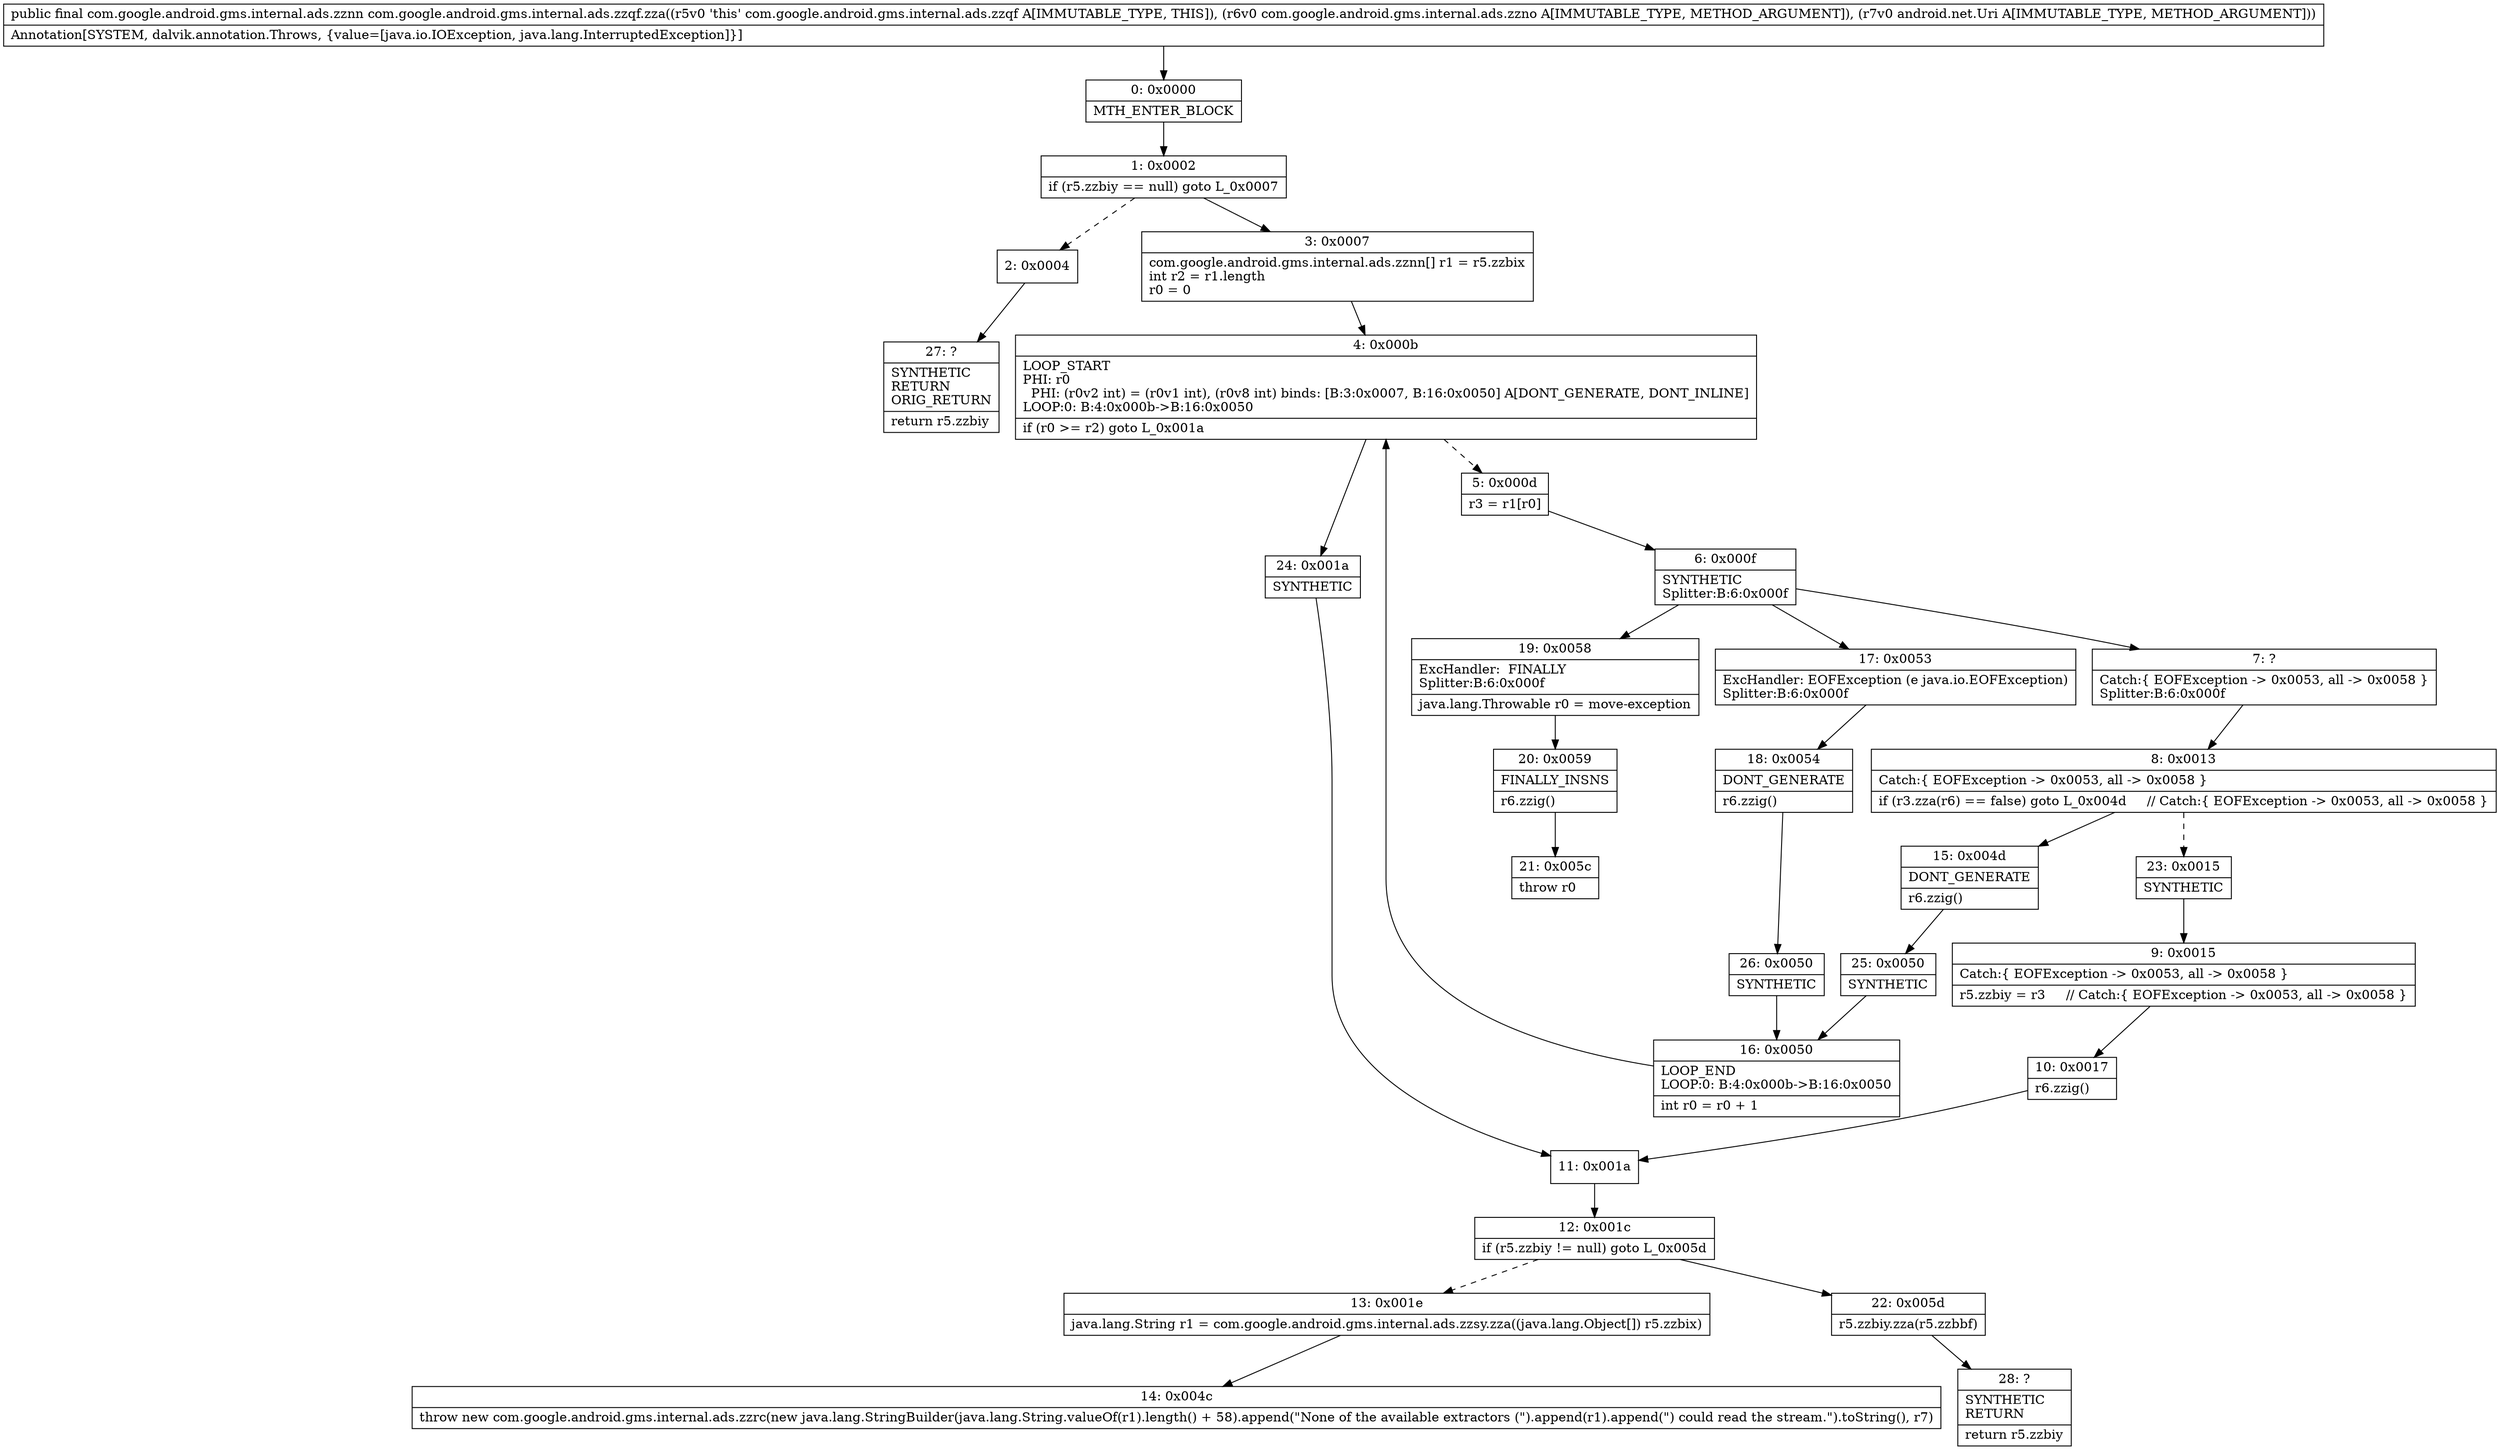 digraph "CFG forcom.google.android.gms.internal.ads.zzqf.zza(Lcom\/google\/android\/gms\/internal\/ads\/zzno;Landroid\/net\/Uri;)Lcom\/google\/android\/gms\/internal\/ads\/zznn;" {
Node_0 [shape=record,label="{0\:\ 0x0000|MTH_ENTER_BLOCK\l}"];
Node_1 [shape=record,label="{1\:\ 0x0002|if (r5.zzbiy == null) goto L_0x0007\l}"];
Node_2 [shape=record,label="{2\:\ 0x0004}"];
Node_3 [shape=record,label="{3\:\ 0x0007|com.google.android.gms.internal.ads.zznn[] r1 = r5.zzbix\lint r2 = r1.length\lr0 = 0\l}"];
Node_4 [shape=record,label="{4\:\ 0x000b|LOOP_START\lPHI: r0 \l  PHI: (r0v2 int) = (r0v1 int), (r0v8 int) binds: [B:3:0x0007, B:16:0x0050] A[DONT_GENERATE, DONT_INLINE]\lLOOP:0: B:4:0x000b\-\>B:16:0x0050\l|if (r0 \>= r2) goto L_0x001a\l}"];
Node_5 [shape=record,label="{5\:\ 0x000d|r3 = r1[r0]\l}"];
Node_6 [shape=record,label="{6\:\ 0x000f|SYNTHETIC\lSplitter:B:6:0x000f\l}"];
Node_7 [shape=record,label="{7\:\ ?|Catch:\{ EOFException \-\> 0x0053, all \-\> 0x0058 \}\lSplitter:B:6:0x000f\l}"];
Node_8 [shape=record,label="{8\:\ 0x0013|Catch:\{ EOFException \-\> 0x0053, all \-\> 0x0058 \}\l|if (r3.zza(r6) == false) goto L_0x004d     \/\/ Catch:\{ EOFException \-\> 0x0053, all \-\> 0x0058 \}\l}"];
Node_9 [shape=record,label="{9\:\ 0x0015|Catch:\{ EOFException \-\> 0x0053, all \-\> 0x0058 \}\l|r5.zzbiy = r3     \/\/ Catch:\{ EOFException \-\> 0x0053, all \-\> 0x0058 \}\l}"];
Node_10 [shape=record,label="{10\:\ 0x0017|r6.zzig()\l}"];
Node_11 [shape=record,label="{11\:\ 0x001a}"];
Node_12 [shape=record,label="{12\:\ 0x001c|if (r5.zzbiy != null) goto L_0x005d\l}"];
Node_13 [shape=record,label="{13\:\ 0x001e|java.lang.String r1 = com.google.android.gms.internal.ads.zzsy.zza((java.lang.Object[]) r5.zzbix)\l}"];
Node_14 [shape=record,label="{14\:\ 0x004c|throw new com.google.android.gms.internal.ads.zzrc(new java.lang.StringBuilder(java.lang.String.valueOf(r1).length() + 58).append(\"None of the available extractors (\").append(r1).append(\") could read the stream.\").toString(), r7)\l}"];
Node_15 [shape=record,label="{15\:\ 0x004d|DONT_GENERATE\l|r6.zzig()\l}"];
Node_16 [shape=record,label="{16\:\ 0x0050|LOOP_END\lLOOP:0: B:4:0x000b\-\>B:16:0x0050\l|int r0 = r0 + 1\l}"];
Node_17 [shape=record,label="{17\:\ 0x0053|ExcHandler: EOFException (e java.io.EOFException)\lSplitter:B:6:0x000f\l}"];
Node_18 [shape=record,label="{18\:\ 0x0054|DONT_GENERATE\l|r6.zzig()\l}"];
Node_19 [shape=record,label="{19\:\ 0x0058|ExcHandler:  FINALLY\lSplitter:B:6:0x000f\l|java.lang.Throwable r0 = move\-exception\l}"];
Node_20 [shape=record,label="{20\:\ 0x0059|FINALLY_INSNS\l|r6.zzig()\l}"];
Node_21 [shape=record,label="{21\:\ 0x005c|throw r0\l}"];
Node_22 [shape=record,label="{22\:\ 0x005d|r5.zzbiy.zza(r5.zzbbf)\l}"];
Node_23 [shape=record,label="{23\:\ 0x0015|SYNTHETIC\l}"];
Node_24 [shape=record,label="{24\:\ 0x001a|SYNTHETIC\l}"];
Node_25 [shape=record,label="{25\:\ 0x0050|SYNTHETIC\l}"];
Node_26 [shape=record,label="{26\:\ 0x0050|SYNTHETIC\l}"];
Node_27 [shape=record,label="{27\:\ ?|SYNTHETIC\lRETURN\lORIG_RETURN\l|return r5.zzbiy\l}"];
Node_28 [shape=record,label="{28\:\ ?|SYNTHETIC\lRETURN\l|return r5.zzbiy\l}"];
MethodNode[shape=record,label="{public final com.google.android.gms.internal.ads.zznn com.google.android.gms.internal.ads.zzqf.zza((r5v0 'this' com.google.android.gms.internal.ads.zzqf A[IMMUTABLE_TYPE, THIS]), (r6v0 com.google.android.gms.internal.ads.zzno A[IMMUTABLE_TYPE, METHOD_ARGUMENT]), (r7v0 android.net.Uri A[IMMUTABLE_TYPE, METHOD_ARGUMENT]))  | Annotation[SYSTEM, dalvik.annotation.Throws, \{value=[java.io.IOException, java.lang.InterruptedException]\}]\l}"];
MethodNode -> Node_0;
Node_0 -> Node_1;
Node_1 -> Node_2[style=dashed];
Node_1 -> Node_3;
Node_2 -> Node_27;
Node_3 -> Node_4;
Node_4 -> Node_5[style=dashed];
Node_4 -> Node_24;
Node_5 -> Node_6;
Node_6 -> Node_7;
Node_6 -> Node_17;
Node_6 -> Node_19;
Node_7 -> Node_8;
Node_8 -> Node_15;
Node_8 -> Node_23[style=dashed];
Node_9 -> Node_10;
Node_10 -> Node_11;
Node_11 -> Node_12;
Node_12 -> Node_13[style=dashed];
Node_12 -> Node_22;
Node_13 -> Node_14;
Node_15 -> Node_25;
Node_16 -> Node_4;
Node_17 -> Node_18;
Node_18 -> Node_26;
Node_19 -> Node_20;
Node_20 -> Node_21;
Node_22 -> Node_28;
Node_23 -> Node_9;
Node_24 -> Node_11;
Node_25 -> Node_16;
Node_26 -> Node_16;
}

